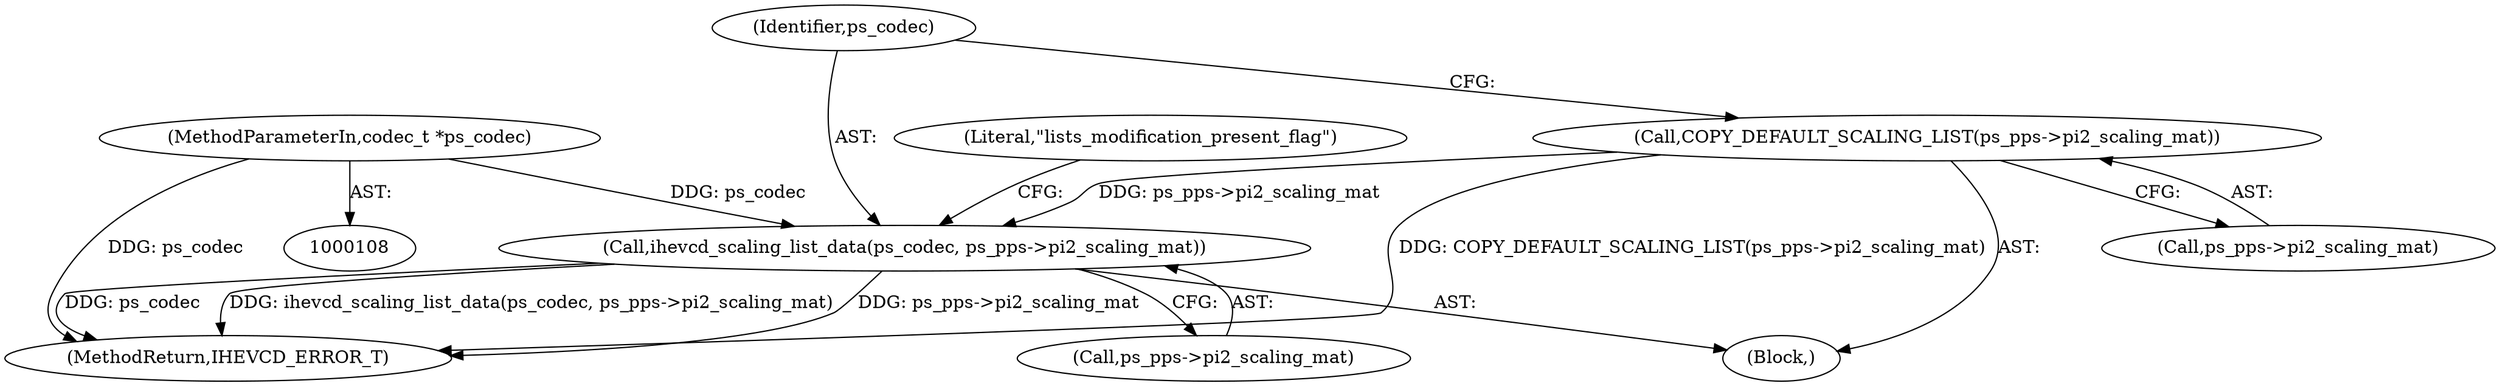 digraph "0_Android_ebaa71da6362c497310377df509651974401d258@pointer" {
"1000961" [label="(Call,ihevcd_scaling_list_data(ps_codec, ps_pps->pi2_scaling_mat))"];
"1000109" [label="(MethodParameterIn,codec_t *ps_codec)"];
"1000957" [label="(Call,COPY_DEFAULT_SCALING_LIST(ps_pps->pi2_scaling_mat))"];
"1000962" [label="(Identifier,ps_codec)"];
"1000967" [label="(Literal,\"lists_modification_present_flag\")"];
"1000956" [label="(Block,)"];
"1001009" [label="(MethodReturn,IHEVCD_ERROR_T)"];
"1000958" [label="(Call,ps_pps->pi2_scaling_mat)"];
"1000109" [label="(MethodParameterIn,codec_t *ps_codec)"];
"1000961" [label="(Call,ihevcd_scaling_list_data(ps_codec, ps_pps->pi2_scaling_mat))"];
"1000957" [label="(Call,COPY_DEFAULT_SCALING_LIST(ps_pps->pi2_scaling_mat))"];
"1000963" [label="(Call,ps_pps->pi2_scaling_mat)"];
"1000961" -> "1000956"  [label="AST: "];
"1000961" -> "1000963"  [label="CFG: "];
"1000962" -> "1000961"  [label="AST: "];
"1000963" -> "1000961"  [label="AST: "];
"1000967" -> "1000961"  [label="CFG: "];
"1000961" -> "1001009"  [label="DDG: ps_codec"];
"1000961" -> "1001009"  [label="DDG: ihevcd_scaling_list_data(ps_codec, ps_pps->pi2_scaling_mat)"];
"1000961" -> "1001009"  [label="DDG: ps_pps->pi2_scaling_mat"];
"1000109" -> "1000961"  [label="DDG: ps_codec"];
"1000957" -> "1000961"  [label="DDG: ps_pps->pi2_scaling_mat"];
"1000109" -> "1000108"  [label="AST: "];
"1000109" -> "1001009"  [label="DDG: ps_codec"];
"1000957" -> "1000956"  [label="AST: "];
"1000957" -> "1000958"  [label="CFG: "];
"1000958" -> "1000957"  [label="AST: "];
"1000962" -> "1000957"  [label="CFG: "];
"1000957" -> "1001009"  [label="DDG: COPY_DEFAULT_SCALING_LIST(ps_pps->pi2_scaling_mat)"];
}
